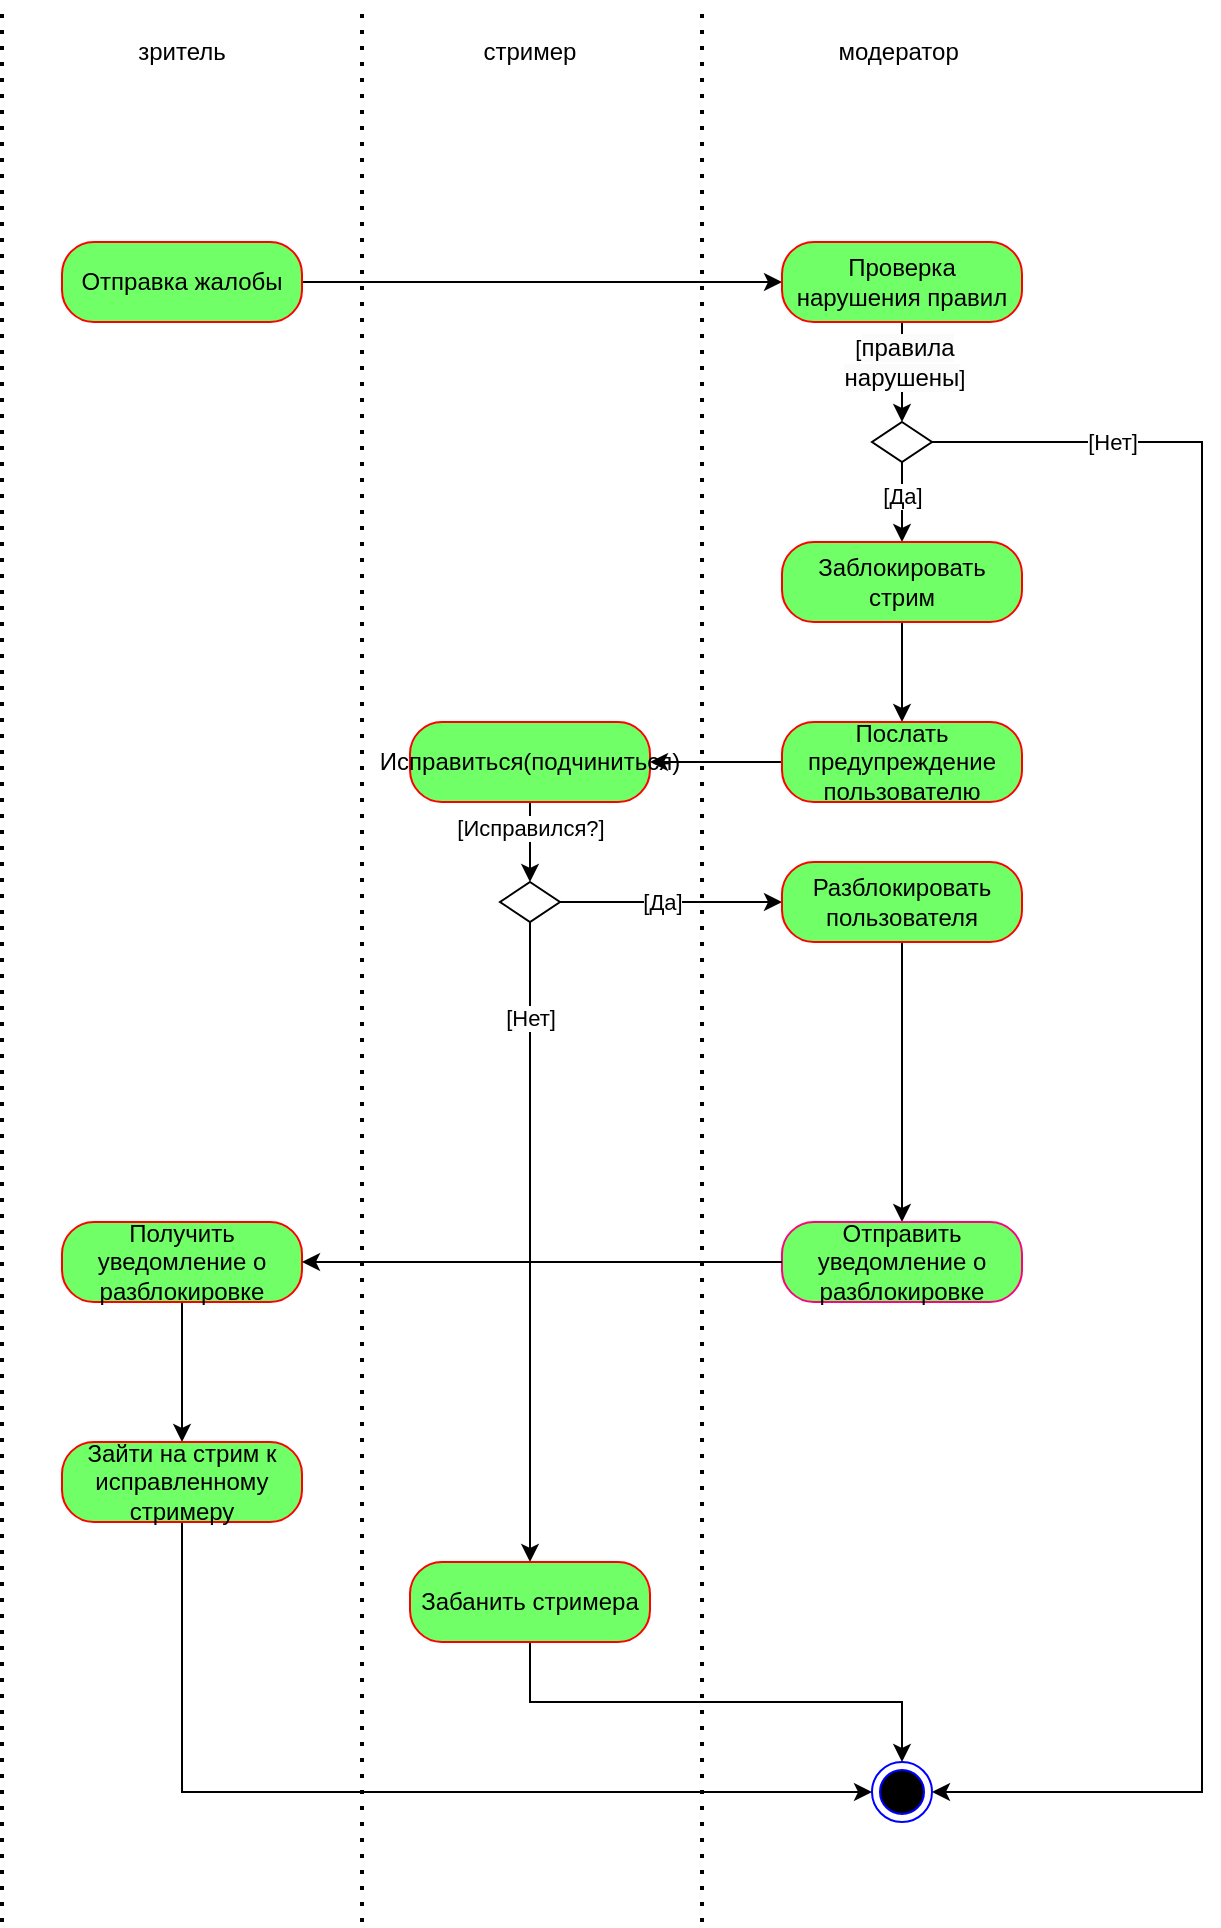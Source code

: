 <mxfile version="24.0.7" type="device">
  <diagram name="Strona-1" id="Iq1txkXJfPX7Zm2s_XGw">
    <mxGraphModel dx="1458" dy="896" grid="1" gridSize="10" guides="1" tooltips="1" connect="1" arrows="1" fold="1" page="1" pageScale="1" pageWidth="827" pageHeight="1169" math="0" shadow="0">
      <root>
        <mxCell id="0" />
        <mxCell id="1" parent="0" />
        <mxCell id="YsjO_XKRF-M-CvrAFCbD-1" style="edgeStyle=orthogonalEdgeStyle;rounded=0;orthogonalLoop=1;jettySize=auto;html=1;exitX=1;exitY=0.5;exitDx=0;exitDy=0;entryX=0;entryY=0.5;entryDx=0;entryDy=0;" parent="1" source="YsjO_XKRF-M-CvrAFCbD-2" target="YsjO_XKRF-M-CvrAFCbD-8" edge="1">
          <mxGeometry relative="1" as="geometry" />
        </mxCell>
        <mxCell id="YsjO_XKRF-M-CvrAFCbD-2" value="Отправка жалобы" style="rounded=1;whiteSpace=wrap;html=1;arcSize=40;fontColor=#000000;fillColor=#70ff66;strokeColor=#FF0000;" parent="1" vertex="1">
          <mxGeometry x="120" y="160" width="120" height="40" as="geometry" />
        </mxCell>
        <mxCell id="YsjO_XKRF-M-CvrAFCbD-3" value="зритель" style="text;html=1;align=center;verticalAlign=middle;whiteSpace=wrap;rounded=0;" parent="1" vertex="1">
          <mxGeometry x="150" y="50" width="60" height="30" as="geometry" />
        </mxCell>
        <mxCell id="YsjO_XKRF-M-CvrAFCbD-4" value="стример" style="text;html=1;align=center;verticalAlign=middle;whiteSpace=wrap;rounded=0;" parent="1" vertex="1">
          <mxGeometry x="324" y="50" width="60" height="30" as="geometry" />
        </mxCell>
        <mxCell id="YsjO_XKRF-M-CvrAFCbD-5" value="модератор&amp;nbsp;" style="text;html=1;align=center;verticalAlign=middle;whiteSpace=wrap;rounded=0;" parent="1" vertex="1">
          <mxGeometry x="510" y="50" width="60" height="30" as="geometry" />
        </mxCell>
        <mxCell id="YsjO_XKRF-M-CvrAFCbD-6" style="edgeStyle=orthogonalEdgeStyle;rounded=0;orthogonalLoop=1;jettySize=auto;html=1;exitX=0.5;exitY=1;exitDx=0;exitDy=0;entryX=0.5;entryY=0;entryDx=0;entryDy=0;" parent="1" source="YsjO_XKRF-M-CvrAFCbD-8" target="YsjO_XKRF-M-CvrAFCbD-13" edge="1">
          <mxGeometry relative="1" as="geometry">
            <mxPoint x="540" y="240" as="targetPoint" />
          </mxGeometry>
        </mxCell>
        <mxCell id="YsjO_XKRF-M-CvrAFCbD-7" value="[&lt;span style=&quot;font-size: 12px; text-wrap: wrap; background-color: rgb(251, 251, 251);&quot;&gt;правила нарушены&lt;/span&gt;]" style="edgeLabel;html=1;align=center;verticalAlign=middle;resizable=0;points=[];" parent="YsjO_XKRF-M-CvrAFCbD-6" vertex="1" connectable="0">
          <mxGeometry x="-0.194" y="1" relative="1" as="geometry">
            <mxPoint as="offset" />
          </mxGeometry>
        </mxCell>
        <mxCell id="YsjO_XKRF-M-CvrAFCbD-8" value="Проверка нарушения правил" style="rounded=1;whiteSpace=wrap;html=1;arcSize=40;fontColor=#000000;fillColor=#70ff66;strokeColor=#FF0000;" parent="1" vertex="1">
          <mxGeometry x="480" y="160" width="120" height="40" as="geometry" />
        </mxCell>
        <mxCell id="YsjO_XKRF-M-CvrAFCbD-9" style="edgeStyle=orthogonalEdgeStyle;rounded=0;orthogonalLoop=1;jettySize=auto;html=1;exitX=0.5;exitY=1;exitDx=0;exitDy=0;" parent="1" source="YsjO_XKRF-M-CvrAFCbD-13" edge="1">
          <mxGeometry relative="1" as="geometry">
            <mxPoint x="540" y="310" as="targetPoint" />
          </mxGeometry>
        </mxCell>
        <mxCell id="YsjO_XKRF-M-CvrAFCbD-10" value="[Да]" style="edgeLabel;html=1;align=center;verticalAlign=middle;resizable=0;points=[];" parent="YsjO_XKRF-M-CvrAFCbD-9" vertex="1" connectable="0">
          <mxGeometry x="-0.152" y="2" relative="1" as="geometry">
            <mxPoint x="-2" as="offset" />
          </mxGeometry>
        </mxCell>
        <mxCell id="YsjO_XKRF-M-CvrAFCbD-11" style="edgeStyle=orthogonalEdgeStyle;rounded=0;orthogonalLoop=1;jettySize=auto;html=1;exitX=1;exitY=0.5;exitDx=0;exitDy=0;entryX=1;entryY=0.5;entryDx=0;entryDy=0;" parent="1" source="YsjO_XKRF-M-CvrAFCbD-13" target="YsjO_XKRF-M-CvrAFCbD-18" edge="1">
          <mxGeometry relative="1" as="geometry">
            <mxPoint x="680" y="800" as="targetPoint" />
            <Array as="points">
              <mxPoint x="690" y="260" />
              <mxPoint x="690" y="935" />
            </Array>
          </mxGeometry>
        </mxCell>
        <mxCell id="YsjO_XKRF-M-CvrAFCbD-12" value="[Нет]" style="edgeLabel;html=1;align=center;verticalAlign=middle;resizable=0;points=[];" parent="YsjO_XKRF-M-CvrAFCbD-11" vertex="1" connectable="0">
          <mxGeometry x="-0.81" relative="1" as="geometry">
            <mxPoint as="offset" />
          </mxGeometry>
        </mxCell>
        <mxCell id="YsjO_XKRF-M-CvrAFCbD-13" value="" style="shape=rhombus;perimeter=rhombusPerimeter;whiteSpace=wrap;html=1;align=center;" parent="1" vertex="1">
          <mxGeometry x="525" y="250" width="30" height="20" as="geometry" />
        </mxCell>
        <mxCell id="YsjO_XKRF-M-CvrAFCbD-14" style="edgeStyle=orthogonalEdgeStyle;rounded=0;orthogonalLoop=1;jettySize=auto;html=1;exitX=0.5;exitY=1;exitDx=0;exitDy=0;" parent="1" source="YsjO_XKRF-M-CvrAFCbD-15" target="YsjO_XKRF-M-CvrAFCbD-17" edge="1">
          <mxGeometry relative="1" as="geometry" />
        </mxCell>
        <mxCell id="YsjO_XKRF-M-CvrAFCbD-15" value="Заблокировать стрим" style="rounded=1;whiteSpace=wrap;html=1;arcSize=40;fontColor=#000000;fillColor=#70ff66;strokeColor=#FF0000;" parent="1" vertex="1">
          <mxGeometry x="480" y="310" width="120" height="40" as="geometry" />
        </mxCell>
        <mxCell id="YsjO_XKRF-M-CvrAFCbD-16" style="edgeStyle=orthogonalEdgeStyle;rounded=0;orthogonalLoop=1;jettySize=auto;html=1;exitX=0;exitY=0.5;exitDx=0;exitDy=0;entryX=1;entryY=0.5;entryDx=0;entryDy=0;" parent="1" source="YsjO_XKRF-M-CvrAFCbD-17" target="YsjO_XKRF-M-CvrAFCbD-21" edge="1">
          <mxGeometry relative="1" as="geometry" />
        </mxCell>
        <mxCell id="YsjO_XKRF-M-CvrAFCbD-17" value="Послать предупреждение пользователю" style="rounded=1;whiteSpace=wrap;html=1;arcSize=40;fontColor=#000000;fillColor=#70ff66;strokeColor=#FF0000;" parent="1" vertex="1">
          <mxGeometry x="480" y="400" width="120" height="40" as="geometry" />
        </mxCell>
        <mxCell id="YsjO_XKRF-M-CvrAFCbD-18" value="" style="ellipse;html=1;shape=endState;fillColor=#000000;strokeColor=#0000FF;" parent="1" vertex="1">
          <mxGeometry x="525" y="920" width="30" height="30" as="geometry" />
        </mxCell>
        <mxCell id="YsjO_XKRF-M-CvrAFCbD-19" style="edgeStyle=orthogonalEdgeStyle;rounded=0;orthogonalLoop=1;jettySize=auto;html=1;exitX=0.5;exitY=1;exitDx=0;exitDy=0;entryX=0.5;entryY=0;entryDx=0;entryDy=0;" parent="1" source="YsjO_XKRF-M-CvrAFCbD-21" target="YsjO_XKRF-M-CvrAFCbD-26" edge="1">
          <mxGeometry relative="1" as="geometry" />
        </mxCell>
        <mxCell id="YsjO_XKRF-M-CvrAFCbD-20" value="[Исправился?]" style="edgeLabel;html=1;align=center;verticalAlign=middle;resizable=0;points=[];" parent="YsjO_XKRF-M-CvrAFCbD-19" vertex="1" connectable="0">
          <mxGeometry x="-0.35" relative="1" as="geometry">
            <mxPoint as="offset" />
          </mxGeometry>
        </mxCell>
        <mxCell id="YsjO_XKRF-M-CvrAFCbD-21" value="Исправиться(подчиниться)" style="rounded=1;whiteSpace=wrap;html=1;arcSize=40;fontColor=#000000;fillColor=#70ff66;strokeColor=#FF0000;" parent="1" vertex="1">
          <mxGeometry x="294" y="400" width="120" height="40" as="geometry" />
        </mxCell>
        <mxCell id="YsjO_XKRF-M-CvrAFCbD-24" style="edgeStyle=orthogonalEdgeStyle;rounded=0;orthogonalLoop=1;jettySize=auto;html=1;exitX=1;exitY=0.5;exitDx=0;exitDy=0;entryX=0;entryY=0.5;entryDx=0;entryDy=0;" parent="1" source="YsjO_XKRF-M-CvrAFCbD-26" target="YsjO_XKRF-M-CvrAFCbD-31" edge="1">
          <mxGeometry relative="1" as="geometry">
            <mxPoint x="530" y="489.667" as="targetPoint" />
          </mxGeometry>
        </mxCell>
        <mxCell id="YsjO_XKRF-M-CvrAFCbD-25" value="[Да]" style="edgeLabel;html=1;align=center;verticalAlign=middle;resizable=0;points=[];" parent="YsjO_XKRF-M-CvrAFCbD-24" vertex="1" connectable="0">
          <mxGeometry x="-0.315" y="-1" relative="1" as="geometry">
            <mxPoint x="13" y="-1" as="offset" />
          </mxGeometry>
        </mxCell>
        <mxCell id="lzyuPbc2ECaVbri_mAEy-5" style="edgeStyle=orthogonalEdgeStyle;rounded=0;orthogonalLoop=1;jettySize=auto;html=1;entryX=0.5;entryY=0;entryDx=0;entryDy=0;" edge="1" parent="1" source="YsjO_XKRF-M-CvrAFCbD-26" target="YsjO_XKRF-M-CvrAFCbD-28">
          <mxGeometry relative="1" as="geometry" />
        </mxCell>
        <mxCell id="lzyuPbc2ECaVbri_mAEy-6" value="[Нет]" style="edgeLabel;html=1;align=center;verticalAlign=middle;resizable=0;points=[];" vertex="1" connectable="0" parent="lzyuPbc2ECaVbri_mAEy-5">
          <mxGeometry x="-0.701" relative="1" as="geometry">
            <mxPoint as="offset" />
          </mxGeometry>
        </mxCell>
        <mxCell id="YsjO_XKRF-M-CvrAFCbD-26" value="" style="shape=rhombus;perimeter=rhombusPerimeter;whiteSpace=wrap;html=1;align=center;" parent="1" vertex="1">
          <mxGeometry x="339" y="480" width="30" height="20" as="geometry" />
        </mxCell>
        <mxCell id="YsjO_XKRF-M-CvrAFCbD-27" style="edgeStyle=orthogonalEdgeStyle;rounded=0;orthogonalLoop=1;jettySize=auto;html=1;exitX=0.5;exitY=1;exitDx=0;exitDy=0;" parent="1" source="YsjO_XKRF-M-CvrAFCbD-28" target="YsjO_XKRF-M-CvrAFCbD-18" edge="1">
          <mxGeometry relative="1" as="geometry" />
        </mxCell>
        <mxCell id="YsjO_XKRF-M-CvrAFCbD-28" value="Забанить стримера" style="rounded=1;whiteSpace=wrap;html=1;arcSize=40;fontColor=#000000;fillColor=#70ff66;strokeColor=#FF0000;" parent="1" vertex="1">
          <mxGeometry x="294" y="820" width="120" height="40" as="geometry" />
        </mxCell>
        <mxCell id="YsjO_XKRF-M-CvrAFCbD-29" style="edgeStyle=orthogonalEdgeStyle;rounded=0;orthogonalLoop=1;jettySize=auto;html=1;exitX=0.5;exitY=1;exitDx=0;exitDy=0;" parent="1" source="YsjO_XKRF-M-CvrAFCbD-5" target="YsjO_XKRF-M-CvrAFCbD-5" edge="1">
          <mxGeometry relative="1" as="geometry" />
        </mxCell>
        <mxCell id="YsjO_XKRF-M-CvrAFCbD-30" style="edgeStyle=orthogonalEdgeStyle;rounded=0;orthogonalLoop=1;jettySize=auto;html=1;exitX=0.5;exitY=1;exitDx=0;exitDy=0;entryX=0.5;entryY=0;entryDx=0;entryDy=0;" parent="1" source="YsjO_XKRF-M-CvrAFCbD-31" edge="1" target="YsjO_XKRF-M-CvrAFCbD-35">
          <mxGeometry relative="1" as="geometry">
            <mxPoint x="540" y="560" as="targetPoint" />
          </mxGeometry>
        </mxCell>
        <mxCell id="YsjO_XKRF-M-CvrAFCbD-31" value="Разблокировать пользователя" style="rounded=1;whiteSpace=wrap;html=1;arcSize=40;fontColor=#000000;fillColor=#70ff66;strokeColor=#FF0000;" parent="1" vertex="1">
          <mxGeometry x="480" y="470" width="120" height="40" as="geometry" />
        </mxCell>
        <mxCell id="YsjO_XKRF-M-CvrAFCbD-35" value="Отправить уведомление о разблокировке" style="rounded=1;whiteSpace=wrap;html=1;arcSize=40;fontColor=#000000;fillColor=#70ff66;strokeColor=#FF0080;" parent="1" vertex="1">
          <mxGeometry x="480" y="650" width="120" height="40" as="geometry" />
        </mxCell>
        <mxCell id="YsjO_XKRF-M-CvrAFCbD-36" style="edgeStyle=orthogonalEdgeStyle;rounded=0;orthogonalLoop=1;jettySize=auto;html=1;exitX=0.5;exitY=1;exitDx=0;exitDy=0;" parent="1" source="YsjO_XKRF-M-CvrAFCbD-37" edge="1">
          <mxGeometry relative="1" as="geometry">
            <mxPoint x="180" y="760" as="targetPoint" />
          </mxGeometry>
        </mxCell>
        <mxCell id="YsjO_XKRF-M-CvrAFCbD-37" value="Получить уведомление о разблокировке" style="rounded=1;whiteSpace=wrap;html=1;arcSize=40;fontColor=#000000;fillColor=#70ff66;strokeColor=#FF0000;" parent="1" vertex="1">
          <mxGeometry x="120" y="650" width="120" height="40" as="geometry" />
        </mxCell>
        <mxCell id="YsjO_XKRF-M-CvrAFCbD-38" style="edgeStyle=orthogonalEdgeStyle;rounded=0;orthogonalLoop=1;jettySize=auto;html=1;exitX=0.5;exitY=1;exitDx=0;exitDy=0;entryX=0;entryY=0.5;entryDx=0;entryDy=0;" parent="1" source="YsjO_XKRF-M-CvrAFCbD-39" target="YsjO_XKRF-M-CvrAFCbD-18" edge="1">
          <mxGeometry relative="1" as="geometry" />
        </mxCell>
        <mxCell id="YsjO_XKRF-M-CvrAFCbD-39" value="Зайти на стрим к исправленному стримеру" style="rounded=1;whiteSpace=wrap;html=1;arcSize=40;fontColor=#000000;fillColor=#70ff66;strokeColor=#FF0000;" parent="1" vertex="1">
          <mxGeometry x="120" y="760" width="120" height="40" as="geometry" />
        </mxCell>
        <mxCell id="YsjO_XKRF-M-CvrAFCbD-40" value="" style="endArrow=none;dashed=1;html=1;dashPattern=1 3;strokeWidth=2;rounded=0;" parent="1" edge="1">
          <mxGeometry width="50" height="50" relative="1" as="geometry">
            <mxPoint x="440" y="1000" as="sourcePoint" />
            <mxPoint x="440" y="40" as="targetPoint" />
          </mxGeometry>
        </mxCell>
        <mxCell id="YsjO_XKRF-M-CvrAFCbD-41" value="" style="endArrow=none;dashed=1;html=1;dashPattern=1 3;strokeWidth=2;rounded=0;" parent="1" edge="1">
          <mxGeometry width="50" height="50" relative="1" as="geometry">
            <mxPoint x="270" y="1000" as="sourcePoint" />
            <mxPoint x="270" y="40" as="targetPoint" />
          </mxGeometry>
        </mxCell>
        <mxCell id="YsjO_XKRF-M-CvrAFCbD-42" value="" style="endArrow=none;dashed=1;html=1;dashPattern=1 3;strokeWidth=2;rounded=0;" parent="1" edge="1">
          <mxGeometry width="50" height="50" relative="1" as="geometry">
            <mxPoint x="90" y="1000" as="sourcePoint" />
            <mxPoint x="90" y="40" as="targetPoint" />
          </mxGeometry>
        </mxCell>
        <mxCell id="lzyuPbc2ECaVbri_mAEy-7" value="" style="edgeStyle=orthogonalEdgeStyle;rounded=0;orthogonalLoop=1;jettySize=auto;html=1;exitX=0;exitY=0.5;exitDx=0;exitDy=0;entryX=1;entryY=0.5;entryDx=0;entryDy=0;" edge="1" parent="1" source="YsjO_XKRF-M-CvrAFCbD-35" target="YsjO_XKRF-M-CvrAFCbD-37">
          <mxGeometry relative="1" as="geometry">
            <mxPoint x="414" y="670" as="targetPoint" />
            <mxPoint x="480" y="670" as="sourcePoint" />
          </mxGeometry>
        </mxCell>
      </root>
    </mxGraphModel>
  </diagram>
</mxfile>
